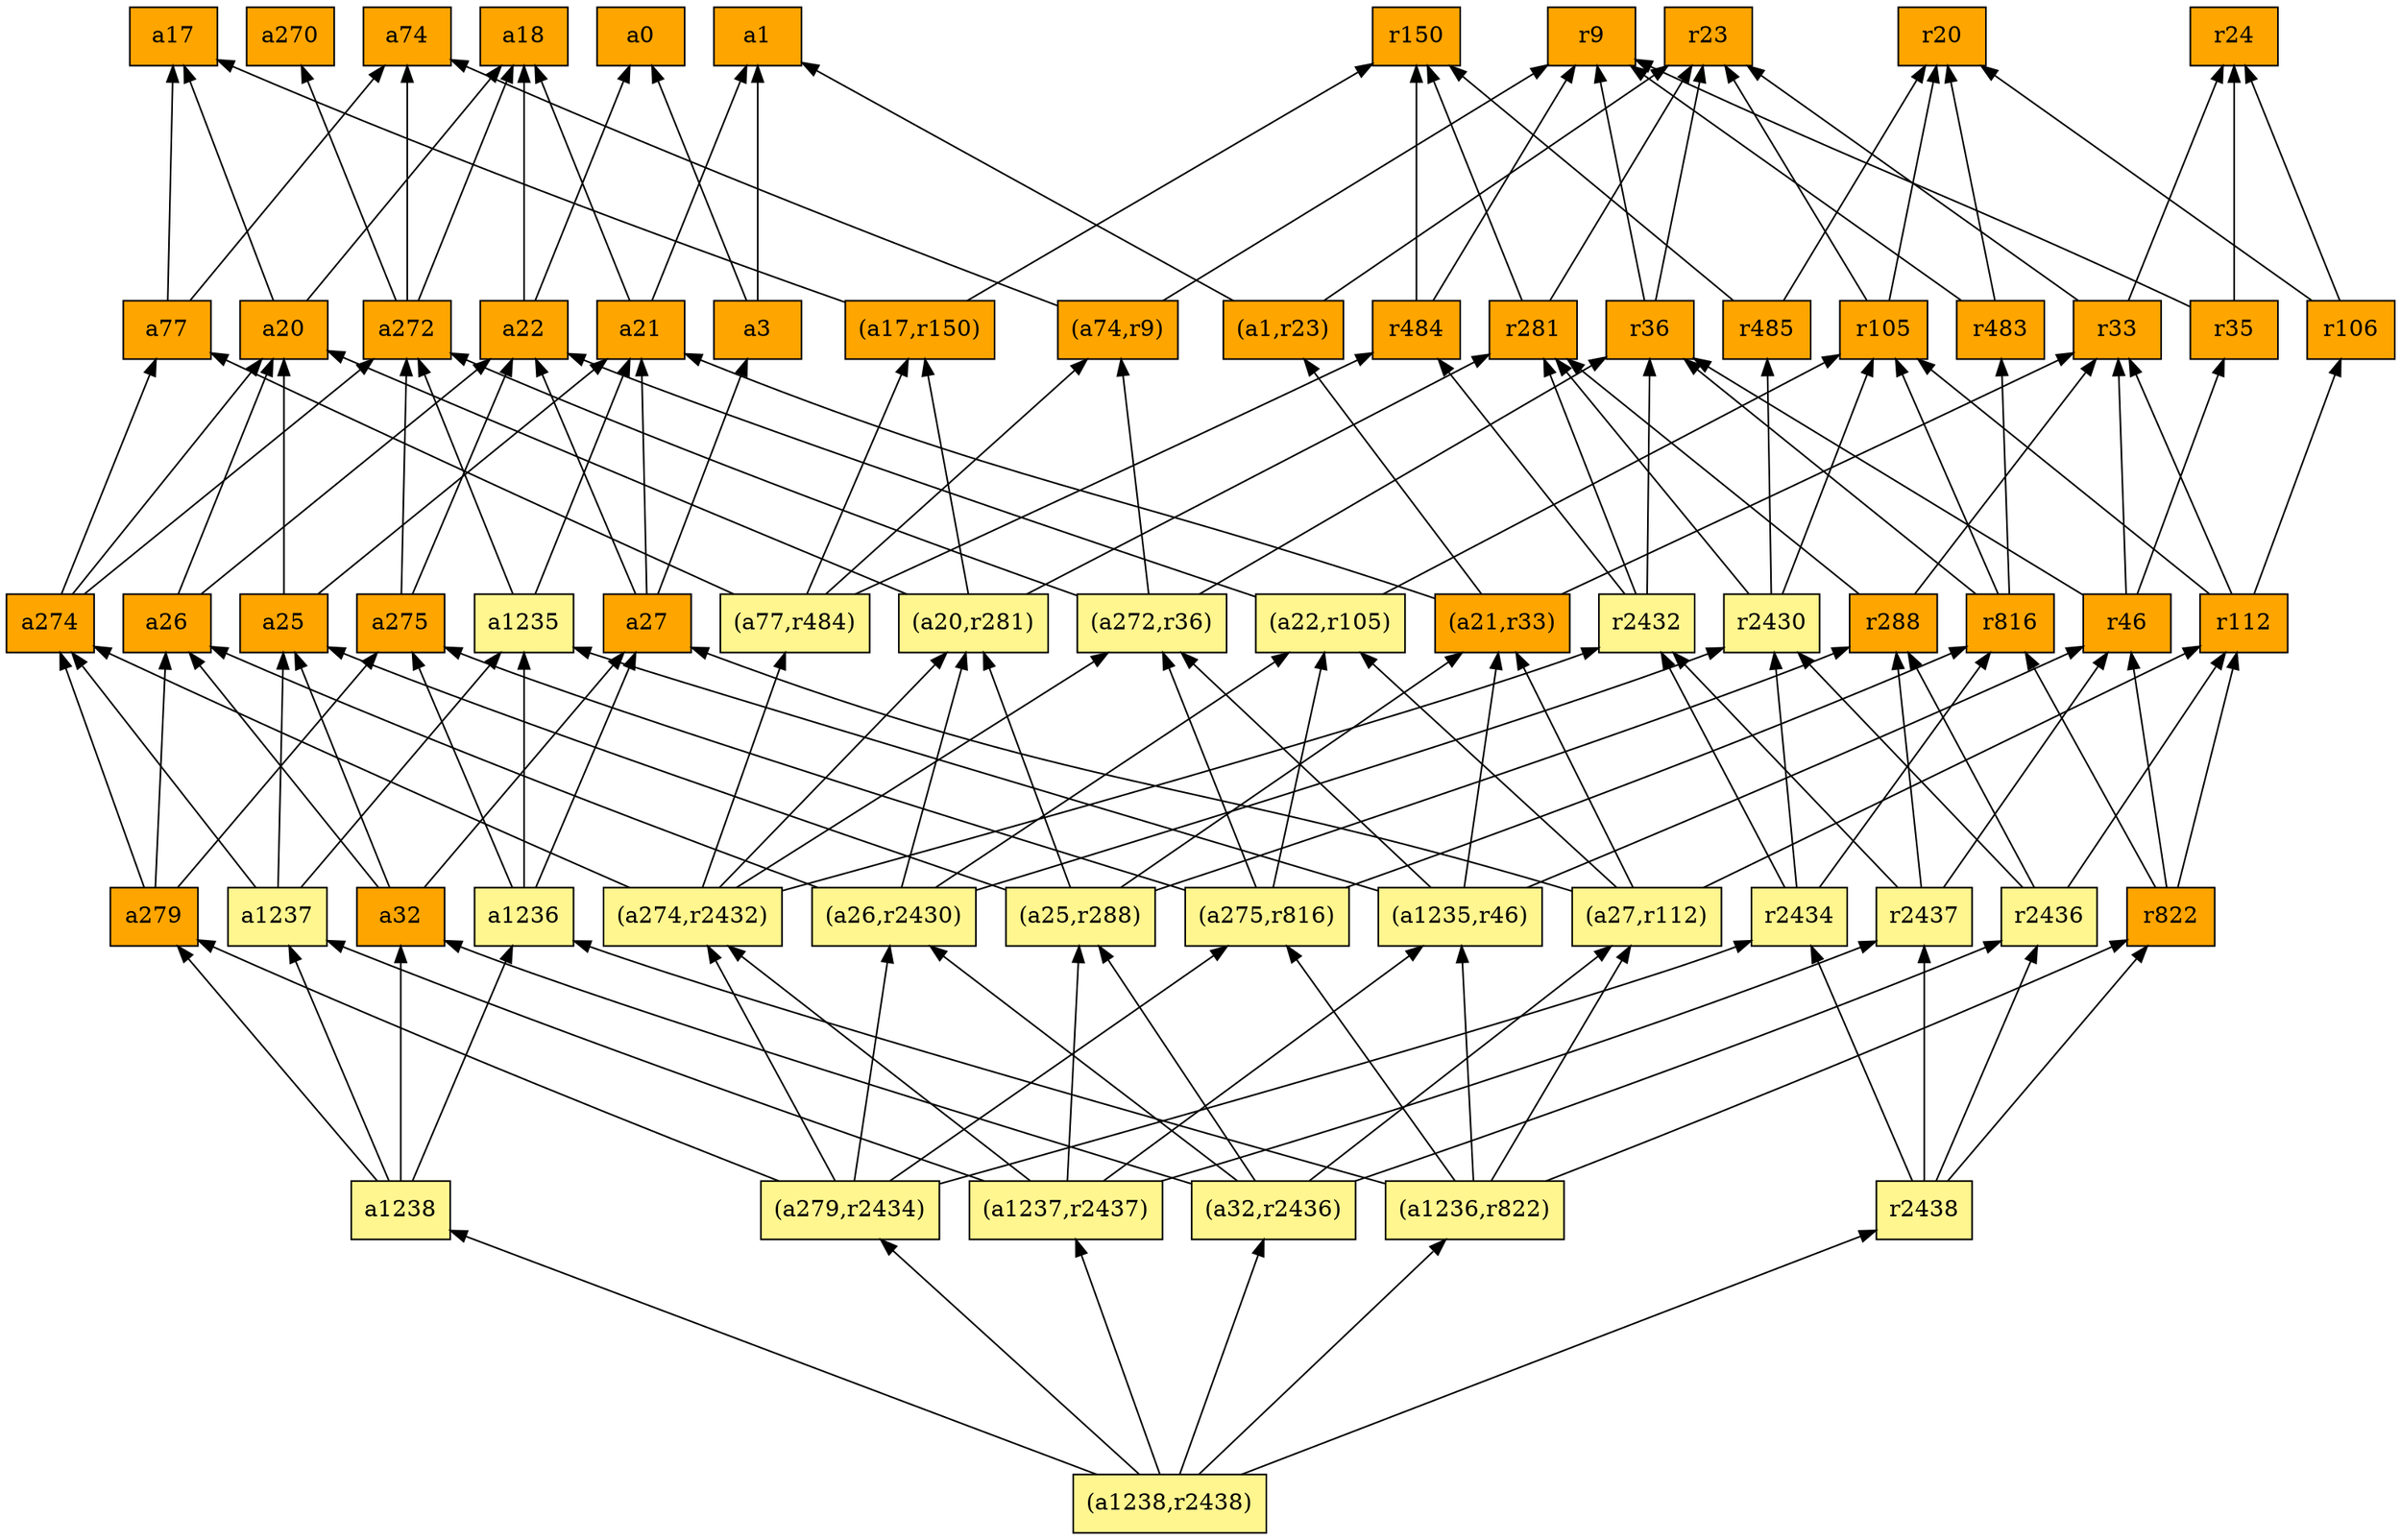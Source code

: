 digraph G {
rankdir=BT;ranksep="2.0";
"a32" [shape=record,fillcolor=orange,style=filled,label="{a32}"];
"(a32,r2436)" [shape=record,fillcolor=khaki1,style=filled,label="{(a32,r2436)}"];
"(a22,r105)" [shape=record,fillcolor=khaki1,style=filled,label="{(a22,r105)}"];
"a77" [shape=record,fillcolor=orange,style=filled,label="{a77}"];
"a1238" [shape=record,fillcolor=khaki1,style=filled,label="{a1238}"];
"r822" [shape=record,fillcolor=orange,style=filled,label="{r822}"];
"r816" [shape=record,fillcolor=orange,style=filled,label="{r816}"];
"a20" [shape=record,fillcolor=orange,style=filled,label="{a20}"];
"r24" [shape=record,fillcolor=orange,style=filled,label="{r24}"];
"a26" [shape=record,fillcolor=orange,style=filled,label="{a26}"];
"r33" [shape=record,fillcolor=orange,style=filled,label="{r33}"];
"(a272,r36)" [shape=record,fillcolor=khaki1,style=filled,label="{(a272,r36)}"];
"a272" [shape=record,fillcolor=orange,style=filled,label="{a272}"];
"r106" [shape=record,fillcolor=orange,style=filled,label="{r106}"];
"(a21,r33)" [shape=record,fillcolor=orange,style=filled,label="{(a21,r33)}"];
"r484" [shape=record,fillcolor=orange,style=filled,label="{r484}"];
"a17" [shape=record,fillcolor=orange,style=filled,label="{a17}"];
"r483" [shape=record,fillcolor=orange,style=filled,label="{r483}"];
"a25" [shape=record,fillcolor=orange,style=filled,label="{a25}"];
"(a275,r816)" [shape=record,fillcolor=khaki1,style=filled,label="{(a275,r816)}"];
"a22" [shape=record,fillcolor=orange,style=filled,label="{a22}"];
"r281" [shape=record,fillcolor=orange,style=filled,label="{r281}"];
"a275" [shape=record,fillcolor=orange,style=filled,label="{a275}"];
"r20" [shape=record,fillcolor=orange,style=filled,label="{r20}"];
"r46" [shape=record,fillcolor=orange,style=filled,label="{r46}"];
"a274" [shape=record,fillcolor=orange,style=filled,label="{a274}"];
"(a25,r288)" [shape=record,fillcolor=khaki1,style=filled,label="{(a25,r288)}"];
"a27" [shape=record,fillcolor=orange,style=filled,label="{a27}"];
"a74" [shape=record,fillcolor=orange,style=filled,label="{a74}"];
"a279" [shape=record,fillcolor=orange,style=filled,label="{a279}"];
"a3" [shape=record,fillcolor=orange,style=filled,label="{a3}"];
"(a74,r9)" [shape=record,fillcolor=orange,style=filled,label="{(a74,r9)}"];
"r105" [shape=record,fillcolor=orange,style=filled,label="{r105}"];
"(a1238,r2438)" [shape=record,fillcolor=khaki1,style=filled,label="{(a1238,r2438)}"];
"r150" [shape=record,fillcolor=orange,style=filled,label="{r150}"];
"r9" [shape=record,fillcolor=orange,style=filled,label="{r9}"];
"a21" [shape=record,fillcolor=orange,style=filled,label="{a21}"];
"(a274,r2432)" [shape=record,fillcolor=khaki1,style=filled,label="{(a274,r2432)}"];
"r288" [shape=record,fillcolor=orange,style=filled,label="{r288}"];
"r2438" [shape=record,fillcolor=khaki1,style=filled,label="{r2438}"];
"r2430" [shape=record,fillcolor=khaki1,style=filled,label="{r2430}"];
"a1237" [shape=record,fillcolor=khaki1,style=filled,label="{a1237}"];
"r35" [shape=record,fillcolor=orange,style=filled,label="{r35}"];
"(a26,r2430)" [shape=record,fillcolor=khaki1,style=filled,label="{(a26,r2430)}"];
"(a1237,r2437)" [shape=record,fillcolor=khaki1,style=filled,label="{(a1237,r2437)}"];
"r36" [shape=record,fillcolor=orange,style=filled,label="{r36}"];
"(a1235,r46)" [shape=record,fillcolor=khaki1,style=filled,label="{(a1235,r46)}"];
"r2434" [shape=record,fillcolor=khaki1,style=filled,label="{r2434}"];
"r2436" [shape=record,fillcolor=khaki1,style=filled,label="{r2436}"];
"r112" [shape=record,fillcolor=orange,style=filled,label="{r112}"];
"(a1236,r822)" [shape=record,fillcolor=khaki1,style=filled,label="{(a1236,r822)}"];
"r2432" [shape=record,fillcolor=khaki1,style=filled,label="{r2432}"];
"r485" [shape=record,fillcolor=orange,style=filled,label="{r485}"];
"(a279,r2434)" [shape=record,fillcolor=khaki1,style=filled,label="{(a279,r2434)}"];
"a18" [shape=record,fillcolor=orange,style=filled,label="{a18}"];
"(a77,r484)" [shape=record,fillcolor=khaki1,style=filled,label="{(a77,r484)}"];
"a1" [shape=record,fillcolor=orange,style=filled,label="{a1}"];
"(a1,r23)" [shape=record,fillcolor=orange,style=filled,label="{(a1,r23)}"];
"a1235" [shape=record,fillcolor=khaki1,style=filled,label="{a1235}"];
"(a27,r112)" [shape=record,fillcolor=khaki1,style=filled,label="{(a27,r112)}"];
"r2437" [shape=record,fillcolor=khaki1,style=filled,label="{r2437}"];
"r23" [shape=record,fillcolor=orange,style=filled,label="{r23}"];
"(a20,r281)" [shape=record,fillcolor=khaki1,style=filled,label="{(a20,r281)}"];
"a270" [shape=record,fillcolor=orange,style=filled,label="{a270}"];
"a0" [shape=record,fillcolor=orange,style=filled,label="{a0}"];
"a1236" [shape=record,fillcolor=khaki1,style=filled,label="{a1236}"];
"(a17,r150)" [shape=record,fillcolor=orange,style=filled,label="{(a17,r150)}"];
"a32" -> "a25"
"a32" -> "a27"
"a32" -> "a26"
"(a32,r2436)" -> "a32"
"(a32,r2436)" -> "(a26,r2430)"
"(a32,r2436)" -> "(a27,r112)"
"(a32,r2436)" -> "(a25,r288)"
"(a32,r2436)" -> "r2436"
"(a22,r105)" -> "r105"
"(a22,r105)" -> "a22"
"a77" -> "a74"
"a77" -> "a17"
"a1238" -> "a279"
"a1238" -> "a32"
"a1238" -> "a1237"
"a1238" -> "a1236"
"r822" -> "r816"
"r822" -> "r46"
"r822" -> "r112"
"r816" -> "r105"
"r816" -> "r36"
"r816" -> "r483"
"a20" -> "a18"
"a20" -> "a17"
"a26" -> "a20"
"a26" -> "a22"
"r33" -> "r24"
"r33" -> "r23"
"(a272,r36)" -> "a272"
"(a272,r36)" -> "(a74,r9)"
"(a272,r36)" -> "r36"
"a272" -> "a270"
"a272" -> "a18"
"a272" -> "a74"
"r106" -> "r20"
"r106" -> "r24"
"(a21,r33)" -> "a21"
"(a21,r33)" -> "(a1,r23)"
"(a21,r33)" -> "r33"
"r484" -> "r9"
"r484" -> "r150"
"r483" -> "r9"
"r483" -> "r20"
"a25" -> "a20"
"a25" -> "a21"
"(a275,r816)" -> "r816"
"(a275,r816)" -> "(a22,r105)"
"(a275,r816)" -> "a275"
"(a275,r816)" -> "(a272,r36)"
"a22" -> "a0"
"a22" -> "a18"
"r281" -> "r150"
"r281" -> "r23"
"a275" -> "a272"
"a275" -> "a22"
"r46" -> "r35"
"r46" -> "r33"
"r46" -> "r36"
"a274" -> "a20"
"a274" -> "a77"
"a274" -> "a272"
"(a25,r288)" -> "r288"
"(a25,r288)" -> "(a21,r33)"
"(a25,r288)" -> "a25"
"(a25,r288)" -> "(a20,r281)"
"a27" -> "a3"
"a27" -> "a21"
"a27" -> "a22"
"a279" -> "a26"
"a279" -> "a275"
"a279" -> "a274"
"a3" -> "a1"
"a3" -> "a0"
"(a74,r9)" -> "r9"
"(a74,r9)" -> "a74"
"r105" -> "r20"
"r105" -> "r23"
"(a1238,r2438)" -> "(a32,r2436)"
"(a1238,r2438)" -> "a1238"
"(a1238,r2438)" -> "r2438"
"(a1238,r2438)" -> "(a1237,r2437)"
"(a1238,r2438)" -> "(a1236,r822)"
"(a1238,r2438)" -> "(a279,r2434)"
"a21" -> "a1"
"a21" -> "a18"
"(a274,r2432)" -> "(a77,r484)"
"(a274,r2432)" -> "r2432"
"(a274,r2432)" -> "(a20,r281)"
"(a274,r2432)" -> "a274"
"(a274,r2432)" -> "(a272,r36)"
"r288" -> "r281"
"r288" -> "r33"
"r2438" -> "r822"
"r2438" -> "r2434"
"r2438" -> "r2436"
"r2438" -> "r2437"
"r2430" -> "r485"
"r2430" -> "r281"
"r2430" -> "r105"
"a1237" -> "a1235"
"a1237" -> "a25"
"a1237" -> "a274"
"r35" -> "r9"
"r35" -> "r24"
"(a26,r2430)" -> "r2430"
"(a26,r2430)" -> "a26"
"(a26,r2430)" -> "(a22,r105)"
"(a26,r2430)" -> "(a20,r281)"
"(a1237,r2437)" -> "a1237"
"(a1237,r2437)" -> "r2437"
"(a1237,r2437)" -> "(a1235,r46)"
"(a1237,r2437)" -> "(a25,r288)"
"(a1237,r2437)" -> "(a274,r2432)"
"r36" -> "r9"
"r36" -> "r23"
"(a1235,r46)" -> "a1235"
"(a1235,r46)" -> "(a21,r33)"
"(a1235,r46)" -> "r46"
"(a1235,r46)" -> "(a272,r36)"
"r2434" -> "r2430"
"r2434" -> "r2432"
"r2434" -> "r816"
"r2436" -> "r288"
"r2436" -> "r2430"
"r2436" -> "r112"
"r112" -> "r106"
"r112" -> "r105"
"r112" -> "r33"
"(a1236,r822)" -> "(a27,r112)"
"(a1236,r822)" -> "(a1235,r46)"
"(a1236,r822)" -> "r822"
"(a1236,r822)" -> "(a275,r816)"
"(a1236,r822)" -> "a1236"
"r2432" -> "r484"
"r2432" -> "r281"
"r2432" -> "r36"
"r485" -> "r20"
"r485" -> "r150"
"(a279,r2434)" -> "a279"
"(a279,r2434)" -> "(a26,r2430)"
"(a279,r2434)" -> "r2434"
"(a279,r2434)" -> "(a275,r816)"
"(a279,r2434)" -> "(a274,r2432)"
"(a77,r484)" -> "a77"
"(a77,r484)" -> "(a74,r9)"
"(a77,r484)" -> "r484"
"(a77,r484)" -> "(a17,r150)"
"(a1,r23)" -> "a1"
"(a1,r23)" -> "r23"
"a1235" -> "a272"
"a1235" -> "a21"
"(a27,r112)" -> "(a21,r33)"
"(a27,r112)" -> "(a22,r105)"
"(a27,r112)" -> "a27"
"(a27,r112)" -> "r112"
"r2437" -> "r288"
"r2437" -> "r2432"
"r2437" -> "r46"
"(a20,r281)" -> "a20"
"(a20,r281)" -> "r281"
"(a20,r281)" -> "(a17,r150)"
"a1236" -> "a1235"
"a1236" -> "a275"
"a1236" -> "a27"
"(a17,r150)" -> "r150"
"(a17,r150)" -> "a17"
}